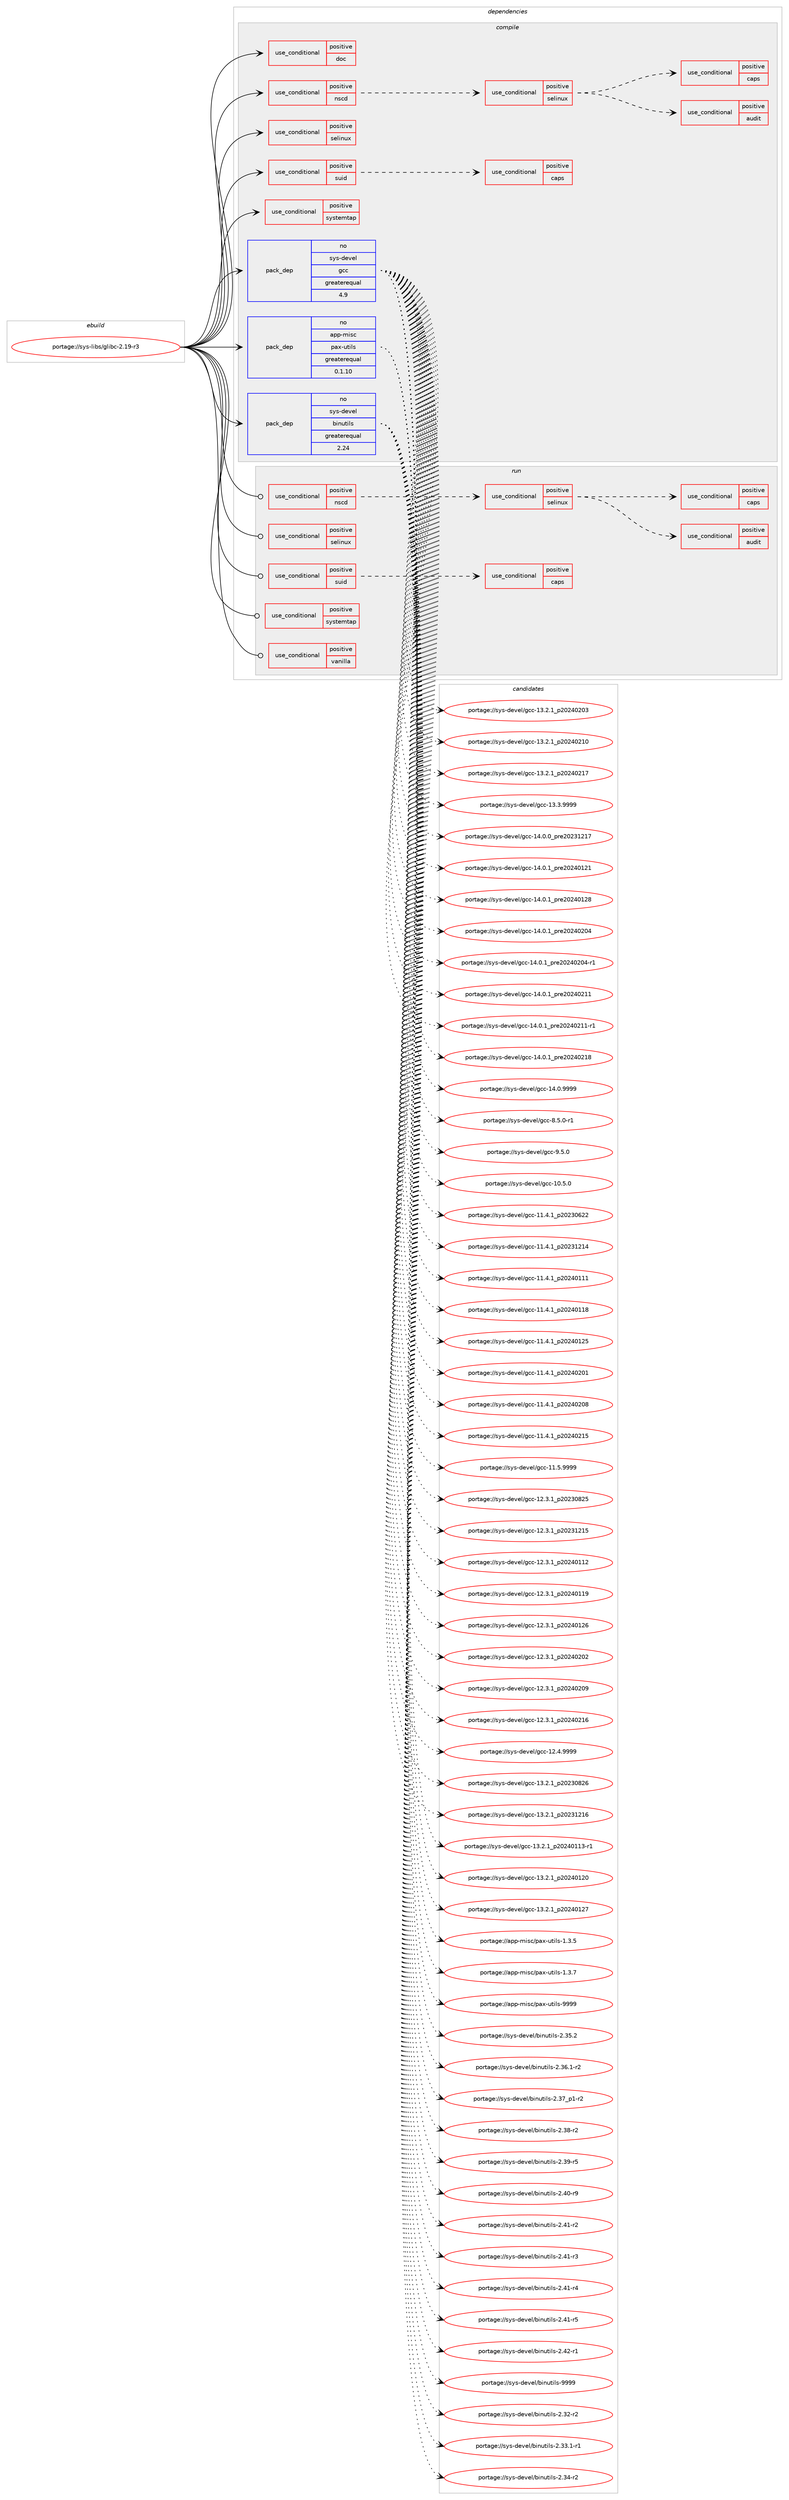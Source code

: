 digraph prolog {

# *************
# Graph options
# *************

newrank=true;
concentrate=true;
compound=true;
graph [rankdir=LR,fontname=Helvetica,fontsize=10,ranksep=1.5];#, ranksep=2.5, nodesep=0.2];
edge  [arrowhead=vee];
node  [fontname=Helvetica,fontsize=10];

# **********
# The ebuild
# **********

subgraph cluster_leftcol {
color=gray;
rank=same;
label=<<i>ebuild</i>>;
id [label="portage://sys-libs/glibc-2.19-r3", color=red, width=4, href="../sys-libs/glibc-2.19-r3.svg"];
}

# ****************
# The dependencies
# ****************

subgraph cluster_midcol {
color=gray;
label=<<i>dependencies</i>>;
subgraph cluster_compile {
fillcolor="#eeeeee";
style=filled;
label=<<i>compile</i>>;
subgraph cond14566 {
dependency21571 [label=<<TABLE BORDER="0" CELLBORDER="1" CELLSPACING="0" CELLPADDING="4"><TR><TD ROWSPAN="3" CELLPADDING="10">use_conditional</TD></TR><TR><TD>positive</TD></TR><TR><TD>doc</TD></TR></TABLE>>, shape=none, color=red];
# *** BEGIN UNKNOWN DEPENDENCY TYPE (TODO) ***
# dependency21571 -> package_dependency(portage://sys-libs/glibc-2.19-r3,install,no,sys-apps,texinfo,none,[,,],[],[])
# *** END UNKNOWN DEPENDENCY TYPE (TODO) ***

}
id:e -> dependency21571:w [weight=20,style="solid",arrowhead="vee"];
subgraph cond14567 {
dependency21572 [label=<<TABLE BORDER="0" CELLBORDER="1" CELLSPACING="0" CELLPADDING="4"><TR><TD ROWSPAN="3" CELLPADDING="10">use_conditional</TD></TR><TR><TD>positive</TD></TR><TR><TD>nscd</TD></TR></TABLE>>, shape=none, color=red];
subgraph cond14568 {
dependency21573 [label=<<TABLE BORDER="0" CELLBORDER="1" CELLSPACING="0" CELLPADDING="4"><TR><TD ROWSPAN="3" CELLPADDING="10">use_conditional</TD></TR><TR><TD>positive</TD></TR><TR><TD>selinux</TD></TR></TABLE>>, shape=none, color=red];
subgraph cond14569 {
dependency21574 [label=<<TABLE BORDER="0" CELLBORDER="1" CELLSPACING="0" CELLPADDING="4"><TR><TD ROWSPAN="3" CELLPADDING="10">use_conditional</TD></TR><TR><TD>positive</TD></TR><TR><TD>audit</TD></TR></TABLE>>, shape=none, color=red];
# *** BEGIN UNKNOWN DEPENDENCY TYPE (TODO) ***
# dependency21574 -> package_dependency(portage://sys-libs/glibc-2.19-r3,install,no,sys-process,audit,none,[,,],[],[])
# *** END UNKNOWN DEPENDENCY TYPE (TODO) ***

}
dependency21573:e -> dependency21574:w [weight=20,style="dashed",arrowhead="vee"];
subgraph cond14570 {
dependency21575 [label=<<TABLE BORDER="0" CELLBORDER="1" CELLSPACING="0" CELLPADDING="4"><TR><TD ROWSPAN="3" CELLPADDING="10">use_conditional</TD></TR><TR><TD>positive</TD></TR><TR><TD>caps</TD></TR></TABLE>>, shape=none, color=red];
# *** BEGIN UNKNOWN DEPENDENCY TYPE (TODO) ***
# dependency21575 -> package_dependency(portage://sys-libs/glibc-2.19-r3,install,no,sys-libs,libcap,none,[,,],[],[])
# *** END UNKNOWN DEPENDENCY TYPE (TODO) ***

}
dependency21573:e -> dependency21575:w [weight=20,style="dashed",arrowhead="vee"];
}
dependency21572:e -> dependency21573:w [weight=20,style="dashed",arrowhead="vee"];
}
id:e -> dependency21572:w [weight=20,style="solid",arrowhead="vee"];
subgraph cond14571 {
dependency21576 [label=<<TABLE BORDER="0" CELLBORDER="1" CELLSPACING="0" CELLPADDING="4"><TR><TD ROWSPAN="3" CELLPADDING="10">use_conditional</TD></TR><TR><TD>positive</TD></TR><TR><TD>selinux</TD></TR></TABLE>>, shape=none, color=red];
# *** BEGIN UNKNOWN DEPENDENCY TYPE (TODO) ***
# dependency21576 -> package_dependency(portage://sys-libs/glibc-2.19-r3,install,no,sys-libs,libselinux,none,[,,],[],[])
# *** END UNKNOWN DEPENDENCY TYPE (TODO) ***

}
id:e -> dependency21576:w [weight=20,style="solid",arrowhead="vee"];
subgraph cond14572 {
dependency21577 [label=<<TABLE BORDER="0" CELLBORDER="1" CELLSPACING="0" CELLPADDING="4"><TR><TD ROWSPAN="3" CELLPADDING="10">use_conditional</TD></TR><TR><TD>positive</TD></TR><TR><TD>suid</TD></TR></TABLE>>, shape=none, color=red];
subgraph cond14573 {
dependency21578 [label=<<TABLE BORDER="0" CELLBORDER="1" CELLSPACING="0" CELLPADDING="4"><TR><TD ROWSPAN="3" CELLPADDING="10">use_conditional</TD></TR><TR><TD>positive</TD></TR><TR><TD>caps</TD></TR></TABLE>>, shape=none, color=red];
# *** BEGIN UNKNOWN DEPENDENCY TYPE (TODO) ***
# dependency21578 -> package_dependency(portage://sys-libs/glibc-2.19-r3,install,no,sys-libs,libcap,none,[,,],[],[])
# *** END UNKNOWN DEPENDENCY TYPE (TODO) ***

}
dependency21577:e -> dependency21578:w [weight=20,style="dashed",arrowhead="vee"];
}
id:e -> dependency21577:w [weight=20,style="solid",arrowhead="vee"];
subgraph cond14574 {
dependency21579 [label=<<TABLE BORDER="0" CELLBORDER="1" CELLSPACING="0" CELLPADDING="4"><TR><TD ROWSPAN="3" CELLPADDING="10">use_conditional</TD></TR><TR><TD>positive</TD></TR><TR><TD>systemtap</TD></TR></TABLE>>, shape=none, color=red];
# *** BEGIN UNKNOWN DEPENDENCY TYPE (TODO) ***
# dependency21579 -> package_dependency(portage://sys-libs/glibc-2.19-r3,install,no,dev-debug,systemtap,none,[,,],[],[])
# *** END UNKNOWN DEPENDENCY TYPE (TODO) ***

}
id:e -> dependency21579:w [weight=20,style="solid",arrowhead="vee"];
subgraph pack6802 {
dependency21580 [label=<<TABLE BORDER="0" CELLBORDER="1" CELLSPACING="0" CELLPADDING="4" WIDTH="220"><TR><TD ROWSPAN="6" CELLPADDING="30">pack_dep</TD></TR><TR><TD WIDTH="110">no</TD></TR><TR><TD>app-misc</TD></TR><TR><TD>pax-utils</TD></TR><TR><TD>greaterequal</TD></TR><TR><TD>0.1.10</TD></TR></TABLE>>, shape=none, color=blue];
}
id:e -> dependency21580:w [weight=20,style="solid",arrowhead="vee"];
subgraph pack6803 {
dependency21581 [label=<<TABLE BORDER="0" CELLBORDER="1" CELLSPACING="0" CELLPADDING="4" WIDTH="220"><TR><TD ROWSPAN="6" CELLPADDING="30">pack_dep</TD></TR><TR><TD WIDTH="110">no</TD></TR><TR><TD>sys-devel</TD></TR><TR><TD>binutils</TD></TR><TR><TD>greaterequal</TD></TR><TR><TD>2.24</TD></TR></TABLE>>, shape=none, color=blue];
}
id:e -> dependency21581:w [weight=20,style="solid",arrowhead="vee"];
subgraph pack6804 {
dependency21582 [label=<<TABLE BORDER="0" CELLBORDER="1" CELLSPACING="0" CELLPADDING="4" WIDTH="220"><TR><TD ROWSPAN="6" CELLPADDING="30">pack_dep</TD></TR><TR><TD WIDTH="110">no</TD></TR><TR><TD>sys-devel</TD></TR><TR><TD>gcc</TD></TR><TR><TD>greaterequal</TD></TR><TR><TD>4.9</TD></TR></TABLE>>, shape=none, color=blue];
}
id:e -> dependency21582:w [weight=20,style="solid",arrowhead="vee"];
# *** BEGIN UNKNOWN DEPENDENCY TYPE (TODO) ***
# id -> package_dependency(portage://sys-libs/glibc-2.19-r3,install,no,sys-devel,gnuconfig,none,[,,],[],[])
# *** END UNKNOWN DEPENDENCY TYPE (TODO) ***

# *** BEGIN UNKNOWN DEPENDENCY TYPE (TODO) ***
# id -> package_dependency(portage://sys-libs/glibc-2.19-r3,install,no,virtual,os-headers,none,[,,],[],[])
# *** END UNKNOWN DEPENDENCY TYPE (TODO) ***

# *** BEGIN UNKNOWN DEPENDENCY TYPE (TODO) ***
# id -> package_dependency(portage://sys-libs/glibc-2.19-r3,install,no,virtual,pkgconfig,none,[,,],[],[])
# *** END UNKNOWN DEPENDENCY TYPE (TODO) ***

}
subgraph cluster_compileandrun {
fillcolor="#eeeeee";
style=filled;
label=<<i>compile and run</i>>;
}
subgraph cluster_run {
fillcolor="#eeeeee";
style=filled;
label=<<i>run</i>>;
subgraph cond14575 {
dependency21583 [label=<<TABLE BORDER="0" CELLBORDER="1" CELLSPACING="0" CELLPADDING="4"><TR><TD ROWSPAN="3" CELLPADDING="10">use_conditional</TD></TR><TR><TD>positive</TD></TR><TR><TD>nscd</TD></TR></TABLE>>, shape=none, color=red];
subgraph cond14576 {
dependency21584 [label=<<TABLE BORDER="0" CELLBORDER="1" CELLSPACING="0" CELLPADDING="4"><TR><TD ROWSPAN="3" CELLPADDING="10">use_conditional</TD></TR><TR><TD>positive</TD></TR><TR><TD>selinux</TD></TR></TABLE>>, shape=none, color=red];
subgraph cond14577 {
dependency21585 [label=<<TABLE BORDER="0" CELLBORDER="1" CELLSPACING="0" CELLPADDING="4"><TR><TD ROWSPAN="3" CELLPADDING="10">use_conditional</TD></TR><TR><TD>positive</TD></TR><TR><TD>audit</TD></TR></TABLE>>, shape=none, color=red];
# *** BEGIN UNKNOWN DEPENDENCY TYPE (TODO) ***
# dependency21585 -> package_dependency(portage://sys-libs/glibc-2.19-r3,run,no,sys-process,audit,none,[,,],[],[])
# *** END UNKNOWN DEPENDENCY TYPE (TODO) ***

}
dependency21584:e -> dependency21585:w [weight=20,style="dashed",arrowhead="vee"];
subgraph cond14578 {
dependency21586 [label=<<TABLE BORDER="0" CELLBORDER="1" CELLSPACING="0" CELLPADDING="4"><TR><TD ROWSPAN="3" CELLPADDING="10">use_conditional</TD></TR><TR><TD>positive</TD></TR><TR><TD>caps</TD></TR></TABLE>>, shape=none, color=red];
# *** BEGIN UNKNOWN DEPENDENCY TYPE (TODO) ***
# dependency21586 -> package_dependency(portage://sys-libs/glibc-2.19-r3,run,no,sys-libs,libcap,none,[,,],[],[])
# *** END UNKNOWN DEPENDENCY TYPE (TODO) ***

}
dependency21584:e -> dependency21586:w [weight=20,style="dashed",arrowhead="vee"];
}
dependency21583:e -> dependency21584:w [weight=20,style="dashed",arrowhead="vee"];
}
id:e -> dependency21583:w [weight=20,style="solid",arrowhead="odot"];
subgraph cond14579 {
dependency21587 [label=<<TABLE BORDER="0" CELLBORDER="1" CELLSPACING="0" CELLPADDING="4"><TR><TD ROWSPAN="3" CELLPADDING="10">use_conditional</TD></TR><TR><TD>positive</TD></TR><TR><TD>selinux</TD></TR></TABLE>>, shape=none, color=red];
# *** BEGIN UNKNOWN DEPENDENCY TYPE (TODO) ***
# dependency21587 -> package_dependency(portage://sys-libs/glibc-2.19-r3,run,no,sys-libs,libselinux,none,[,,],[],[])
# *** END UNKNOWN DEPENDENCY TYPE (TODO) ***

}
id:e -> dependency21587:w [weight=20,style="solid",arrowhead="odot"];
subgraph cond14580 {
dependency21588 [label=<<TABLE BORDER="0" CELLBORDER="1" CELLSPACING="0" CELLPADDING="4"><TR><TD ROWSPAN="3" CELLPADDING="10">use_conditional</TD></TR><TR><TD>positive</TD></TR><TR><TD>suid</TD></TR></TABLE>>, shape=none, color=red];
subgraph cond14581 {
dependency21589 [label=<<TABLE BORDER="0" CELLBORDER="1" CELLSPACING="0" CELLPADDING="4"><TR><TD ROWSPAN="3" CELLPADDING="10">use_conditional</TD></TR><TR><TD>positive</TD></TR><TR><TD>caps</TD></TR></TABLE>>, shape=none, color=red];
# *** BEGIN UNKNOWN DEPENDENCY TYPE (TODO) ***
# dependency21589 -> package_dependency(portage://sys-libs/glibc-2.19-r3,run,no,sys-libs,libcap,none,[,,],[],[])
# *** END UNKNOWN DEPENDENCY TYPE (TODO) ***

}
dependency21588:e -> dependency21589:w [weight=20,style="dashed",arrowhead="vee"];
}
id:e -> dependency21588:w [weight=20,style="solid",arrowhead="odot"];
subgraph cond14582 {
dependency21590 [label=<<TABLE BORDER="0" CELLBORDER="1" CELLSPACING="0" CELLPADDING="4"><TR><TD ROWSPAN="3" CELLPADDING="10">use_conditional</TD></TR><TR><TD>positive</TD></TR><TR><TD>systemtap</TD></TR></TABLE>>, shape=none, color=red];
# *** BEGIN UNKNOWN DEPENDENCY TYPE (TODO) ***
# dependency21590 -> package_dependency(portage://sys-libs/glibc-2.19-r3,run,no,dev-debug,systemtap,none,[,,],[],[])
# *** END UNKNOWN DEPENDENCY TYPE (TODO) ***

}
id:e -> dependency21590:w [weight=20,style="solid",arrowhead="odot"];
subgraph cond14583 {
dependency21591 [label=<<TABLE BORDER="0" CELLBORDER="1" CELLSPACING="0" CELLPADDING="4"><TR><TD ROWSPAN="3" CELLPADDING="10">use_conditional</TD></TR><TR><TD>positive</TD></TR><TR><TD>vanilla</TD></TR></TABLE>>, shape=none, color=red];
# *** BEGIN UNKNOWN DEPENDENCY TYPE (TODO) ***
# dependency21591 -> package_dependency(portage://sys-libs/glibc-2.19-r3,run,weak,sys-libs,timezone-data,none,[,,],[],[])
# *** END UNKNOWN DEPENDENCY TYPE (TODO) ***

}
id:e -> dependency21591:w [weight=20,style="solid",arrowhead="odot"];
# *** BEGIN UNKNOWN DEPENDENCY TYPE (TODO) ***
# id -> package_dependency(portage://sys-libs/glibc-2.19-r3,run,no,sys-apps,gentoo-functions,none,[,,],[],[])
# *** END UNKNOWN DEPENDENCY TYPE (TODO) ***

}
}

# **************
# The candidates
# **************

subgraph cluster_choices {
rank=same;
color=gray;
label=<<i>candidates</i>>;

subgraph choice6802 {
color=black;
nodesep=1;
choice971121124510910511599471129712045117116105108115454946514653 [label="portage://app-misc/pax-utils-1.3.5", color=red, width=4,href="../app-misc/pax-utils-1.3.5.svg"];
choice971121124510910511599471129712045117116105108115454946514655 [label="portage://app-misc/pax-utils-1.3.7", color=red, width=4,href="../app-misc/pax-utils-1.3.7.svg"];
choice9711211245109105115994711297120451171161051081154557575757 [label="portage://app-misc/pax-utils-9999", color=red, width=4,href="../app-misc/pax-utils-9999.svg"];
dependency21580:e -> choice971121124510910511599471129712045117116105108115454946514653:w [style=dotted,weight="100"];
dependency21580:e -> choice971121124510910511599471129712045117116105108115454946514655:w [style=dotted,weight="100"];
dependency21580:e -> choice9711211245109105115994711297120451171161051081154557575757:w [style=dotted,weight="100"];
}
subgraph choice6803 {
color=black;
nodesep=1;
choice11512111545100101118101108479810511011711610510811545504651504511450 [label="portage://sys-devel/binutils-2.32-r2", color=red, width=4,href="../sys-devel/binutils-2.32-r2.svg"];
choice115121115451001011181011084798105110117116105108115455046515146494511449 [label="portage://sys-devel/binutils-2.33.1-r1", color=red, width=4,href="../sys-devel/binutils-2.33.1-r1.svg"];
choice11512111545100101118101108479810511011711610510811545504651524511450 [label="portage://sys-devel/binutils-2.34-r2", color=red, width=4,href="../sys-devel/binutils-2.34-r2.svg"];
choice11512111545100101118101108479810511011711610510811545504651534650 [label="portage://sys-devel/binutils-2.35.2", color=red, width=4,href="../sys-devel/binutils-2.35.2.svg"];
choice115121115451001011181011084798105110117116105108115455046515446494511450 [label="portage://sys-devel/binutils-2.36.1-r2", color=red, width=4,href="../sys-devel/binutils-2.36.1-r2.svg"];
choice115121115451001011181011084798105110117116105108115455046515595112494511450 [label="portage://sys-devel/binutils-2.37_p1-r2", color=red, width=4,href="../sys-devel/binutils-2.37_p1-r2.svg"];
choice11512111545100101118101108479810511011711610510811545504651564511450 [label="portage://sys-devel/binutils-2.38-r2", color=red, width=4,href="../sys-devel/binutils-2.38-r2.svg"];
choice11512111545100101118101108479810511011711610510811545504651574511453 [label="portage://sys-devel/binutils-2.39-r5", color=red, width=4,href="../sys-devel/binutils-2.39-r5.svg"];
choice11512111545100101118101108479810511011711610510811545504652484511457 [label="portage://sys-devel/binutils-2.40-r9", color=red, width=4,href="../sys-devel/binutils-2.40-r9.svg"];
choice11512111545100101118101108479810511011711610510811545504652494511450 [label="portage://sys-devel/binutils-2.41-r2", color=red, width=4,href="../sys-devel/binutils-2.41-r2.svg"];
choice11512111545100101118101108479810511011711610510811545504652494511451 [label="portage://sys-devel/binutils-2.41-r3", color=red, width=4,href="../sys-devel/binutils-2.41-r3.svg"];
choice11512111545100101118101108479810511011711610510811545504652494511452 [label="portage://sys-devel/binutils-2.41-r4", color=red, width=4,href="../sys-devel/binutils-2.41-r4.svg"];
choice11512111545100101118101108479810511011711610510811545504652494511453 [label="portage://sys-devel/binutils-2.41-r5", color=red, width=4,href="../sys-devel/binutils-2.41-r5.svg"];
choice11512111545100101118101108479810511011711610510811545504652504511449 [label="portage://sys-devel/binutils-2.42-r1", color=red, width=4,href="../sys-devel/binutils-2.42-r1.svg"];
choice1151211154510010111810110847981051101171161051081154557575757 [label="portage://sys-devel/binutils-9999", color=red, width=4,href="../sys-devel/binutils-9999.svg"];
dependency21581:e -> choice11512111545100101118101108479810511011711610510811545504651504511450:w [style=dotted,weight="100"];
dependency21581:e -> choice115121115451001011181011084798105110117116105108115455046515146494511449:w [style=dotted,weight="100"];
dependency21581:e -> choice11512111545100101118101108479810511011711610510811545504651524511450:w [style=dotted,weight="100"];
dependency21581:e -> choice11512111545100101118101108479810511011711610510811545504651534650:w [style=dotted,weight="100"];
dependency21581:e -> choice115121115451001011181011084798105110117116105108115455046515446494511450:w [style=dotted,weight="100"];
dependency21581:e -> choice115121115451001011181011084798105110117116105108115455046515595112494511450:w [style=dotted,weight="100"];
dependency21581:e -> choice11512111545100101118101108479810511011711610510811545504651564511450:w [style=dotted,weight="100"];
dependency21581:e -> choice11512111545100101118101108479810511011711610510811545504651574511453:w [style=dotted,weight="100"];
dependency21581:e -> choice11512111545100101118101108479810511011711610510811545504652484511457:w [style=dotted,weight="100"];
dependency21581:e -> choice11512111545100101118101108479810511011711610510811545504652494511450:w [style=dotted,weight="100"];
dependency21581:e -> choice11512111545100101118101108479810511011711610510811545504652494511451:w [style=dotted,weight="100"];
dependency21581:e -> choice11512111545100101118101108479810511011711610510811545504652494511452:w [style=dotted,weight="100"];
dependency21581:e -> choice11512111545100101118101108479810511011711610510811545504652494511453:w [style=dotted,weight="100"];
dependency21581:e -> choice11512111545100101118101108479810511011711610510811545504652504511449:w [style=dotted,weight="100"];
dependency21581:e -> choice1151211154510010111810110847981051101171161051081154557575757:w [style=dotted,weight="100"];
}
subgraph choice6804 {
color=black;
nodesep=1;
choice1151211154510010111810110847103999945494846534648 [label="portage://sys-devel/gcc-10.5.0", color=red, width=4,href="../sys-devel/gcc-10.5.0.svg"];
choice1151211154510010111810110847103999945494946524649951125048505148545050 [label="portage://sys-devel/gcc-11.4.1_p20230622", color=red, width=4,href="../sys-devel/gcc-11.4.1_p20230622.svg"];
choice1151211154510010111810110847103999945494946524649951125048505149504952 [label="portage://sys-devel/gcc-11.4.1_p20231214", color=red, width=4,href="../sys-devel/gcc-11.4.1_p20231214.svg"];
choice1151211154510010111810110847103999945494946524649951125048505248494949 [label="portage://sys-devel/gcc-11.4.1_p20240111", color=red, width=4,href="../sys-devel/gcc-11.4.1_p20240111.svg"];
choice1151211154510010111810110847103999945494946524649951125048505248494956 [label="portage://sys-devel/gcc-11.4.1_p20240118", color=red, width=4,href="../sys-devel/gcc-11.4.1_p20240118.svg"];
choice1151211154510010111810110847103999945494946524649951125048505248495053 [label="portage://sys-devel/gcc-11.4.1_p20240125", color=red, width=4,href="../sys-devel/gcc-11.4.1_p20240125.svg"];
choice1151211154510010111810110847103999945494946524649951125048505248504849 [label="portage://sys-devel/gcc-11.4.1_p20240201", color=red, width=4,href="../sys-devel/gcc-11.4.1_p20240201.svg"];
choice1151211154510010111810110847103999945494946524649951125048505248504856 [label="portage://sys-devel/gcc-11.4.1_p20240208", color=red, width=4,href="../sys-devel/gcc-11.4.1_p20240208.svg"];
choice1151211154510010111810110847103999945494946524649951125048505248504953 [label="portage://sys-devel/gcc-11.4.1_p20240215", color=red, width=4,href="../sys-devel/gcc-11.4.1_p20240215.svg"];
choice1151211154510010111810110847103999945494946534657575757 [label="portage://sys-devel/gcc-11.5.9999", color=red, width=4,href="../sys-devel/gcc-11.5.9999.svg"];
choice1151211154510010111810110847103999945495046514649951125048505148565053 [label="portage://sys-devel/gcc-12.3.1_p20230825", color=red, width=4,href="../sys-devel/gcc-12.3.1_p20230825.svg"];
choice1151211154510010111810110847103999945495046514649951125048505149504953 [label="portage://sys-devel/gcc-12.3.1_p20231215", color=red, width=4,href="../sys-devel/gcc-12.3.1_p20231215.svg"];
choice1151211154510010111810110847103999945495046514649951125048505248494950 [label="portage://sys-devel/gcc-12.3.1_p20240112", color=red, width=4,href="../sys-devel/gcc-12.3.1_p20240112.svg"];
choice1151211154510010111810110847103999945495046514649951125048505248494957 [label="portage://sys-devel/gcc-12.3.1_p20240119", color=red, width=4,href="../sys-devel/gcc-12.3.1_p20240119.svg"];
choice1151211154510010111810110847103999945495046514649951125048505248495054 [label="portage://sys-devel/gcc-12.3.1_p20240126", color=red, width=4,href="../sys-devel/gcc-12.3.1_p20240126.svg"];
choice1151211154510010111810110847103999945495046514649951125048505248504850 [label="portage://sys-devel/gcc-12.3.1_p20240202", color=red, width=4,href="../sys-devel/gcc-12.3.1_p20240202.svg"];
choice1151211154510010111810110847103999945495046514649951125048505248504857 [label="portage://sys-devel/gcc-12.3.1_p20240209", color=red, width=4,href="../sys-devel/gcc-12.3.1_p20240209.svg"];
choice1151211154510010111810110847103999945495046514649951125048505248504954 [label="portage://sys-devel/gcc-12.3.1_p20240216", color=red, width=4,href="../sys-devel/gcc-12.3.1_p20240216.svg"];
choice1151211154510010111810110847103999945495046524657575757 [label="portage://sys-devel/gcc-12.4.9999", color=red, width=4,href="../sys-devel/gcc-12.4.9999.svg"];
choice1151211154510010111810110847103999945495146504649951125048505148565054 [label="portage://sys-devel/gcc-13.2.1_p20230826", color=red, width=4,href="../sys-devel/gcc-13.2.1_p20230826.svg"];
choice1151211154510010111810110847103999945495146504649951125048505149504954 [label="portage://sys-devel/gcc-13.2.1_p20231216", color=red, width=4,href="../sys-devel/gcc-13.2.1_p20231216.svg"];
choice11512111545100101118101108471039999454951465046499511250485052484949514511449 [label="portage://sys-devel/gcc-13.2.1_p20240113-r1", color=red, width=4,href="../sys-devel/gcc-13.2.1_p20240113-r1.svg"];
choice1151211154510010111810110847103999945495146504649951125048505248495048 [label="portage://sys-devel/gcc-13.2.1_p20240120", color=red, width=4,href="../sys-devel/gcc-13.2.1_p20240120.svg"];
choice1151211154510010111810110847103999945495146504649951125048505248495055 [label="portage://sys-devel/gcc-13.2.1_p20240127", color=red, width=4,href="../sys-devel/gcc-13.2.1_p20240127.svg"];
choice1151211154510010111810110847103999945495146504649951125048505248504851 [label="portage://sys-devel/gcc-13.2.1_p20240203", color=red, width=4,href="../sys-devel/gcc-13.2.1_p20240203.svg"];
choice1151211154510010111810110847103999945495146504649951125048505248504948 [label="portage://sys-devel/gcc-13.2.1_p20240210", color=red, width=4,href="../sys-devel/gcc-13.2.1_p20240210.svg"];
choice1151211154510010111810110847103999945495146504649951125048505248504955 [label="portage://sys-devel/gcc-13.2.1_p20240217", color=red, width=4,href="../sys-devel/gcc-13.2.1_p20240217.svg"];
choice1151211154510010111810110847103999945495146514657575757 [label="portage://sys-devel/gcc-13.3.9999", color=red, width=4,href="../sys-devel/gcc-13.3.9999.svg"];
choice1151211154510010111810110847103999945495246484648951121141015048505149504955 [label="portage://sys-devel/gcc-14.0.0_pre20231217", color=red, width=4,href="../sys-devel/gcc-14.0.0_pre20231217.svg"];
choice1151211154510010111810110847103999945495246484649951121141015048505248495049 [label="portage://sys-devel/gcc-14.0.1_pre20240121", color=red, width=4,href="../sys-devel/gcc-14.0.1_pre20240121.svg"];
choice1151211154510010111810110847103999945495246484649951121141015048505248495056 [label="portage://sys-devel/gcc-14.0.1_pre20240128", color=red, width=4,href="../sys-devel/gcc-14.0.1_pre20240128.svg"];
choice1151211154510010111810110847103999945495246484649951121141015048505248504852 [label="portage://sys-devel/gcc-14.0.1_pre20240204", color=red, width=4,href="../sys-devel/gcc-14.0.1_pre20240204.svg"];
choice11512111545100101118101108471039999454952464846499511211410150485052485048524511449 [label="portage://sys-devel/gcc-14.0.1_pre20240204-r1", color=red, width=4,href="../sys-devel/gcc-14.0.1_pre20240204-r1.svg"];
choice1151211154510010111810110847103999945495246484649951121141015048505248504949 [label="portage://sys-devel/gcc-14.0.1_pre20240211", color=red, width=4,href="../sys-devel/gcc-14.0.1_pre20240211.svg"];
choice11512111545100101118101108471039999454952464846499511211410150485052485049494511449 [label="portage://sys-devel/gcc-14.0.1_pre20240211-r1", color=red, width=4,href="../sys-devel/gcc-14.0.1_pre20240211-r1.svg"];
choice1151211154510010111810110847103999945495246484649951121141015048505248504956 [label="portage://sys-devel/gcc-14.0.1_pre20240218", color=red, width=4,href="../sys-devel/gcc-14.0.1_pre20240218.svg"];
choice1151211154510010111810110847103999945495246484657575757 [label="portage://sys-devel/gcc-14.0.9999", color=red, width=4,href="../sys-devel/gcc-14.0.9999.svg"];
choice115121115451001011181011084710399994556465346484511449 [label="portage://sys-devel/gcc-8.5.0-r1", color=red, width=4,href="../sys-devel/gcc-8.5.0-r1.svg"];
choice11512111545100101118101108471039999455746534648 [label="portage://sys-devel/gcc-9.5.0", color=red, width=4,href="../sys-devel/gcc-9.5.0.svg"];
dependency21582:e -> choice1151211154510010111810110847103999945494846534648:w [style=dotted,weight="100"];
dependency21582:e -> choice1151211154510010111810110847103999945494946524649951125048505148545050:w [style=dotted,weight="100"];
dependency21582:e -> choice1151211154510010111810110847103999945494946524649951125048505149504952:w [style=dotted,weight="100"];
dependency21582:e -> choice1151211154510010111810110847103999945494946524649951125048505248494949:w [style=dotted,weight="100"];
dependency21582:e -> choice1151211154510010111810110847103999945494946524649951125048505248494956:w [style=dotted,weight="100"];
dependency21582:e -> choice1151211154510010111810110847103999945494946524649951125048505248495053:w [style=dotted,weight="100"];
dependency21582:e -> choice1151211154510010111810110847103999945494946524649951125048505248504849:w [style=dotted,weight="100"];
dependency21582:e -> choice1151211154510010111810110847103999945494946524649951125048505248504856:w [style=dotted,weight="100"];
dependency21582:e -> choice1151211154510010111810110847103999945494946524649951125048505248504953:w [style=dotted,weight="100"];
dependency21582:e -> choice1151211154510010111810110847103999945494946534657575757:w [style=dotted,weight="100"];
dependency21582:e -> choice1151211154510010111810110847103999945495046514649951125048505148565053:w [style=dotted,weight="100"];
dependency21582:e -> choice1151211154510010111810110847103999945495046514649951125048505149504953:w [style=dotted,weight="100"];
dependency21582:e -> choice1151211154510010111810110847103999945495046514649951125048505248494950:w [style=dotted,weight="100"];
dependency21582:e -> choice1151211154510010111810110847103999945495046514649951125048505248494957:w [style=dotted,weight="100"];
dependency21582:e -> choice1151211154510010111810110847103999945495046514649951125048505248495054:w [style=dotted,weight="100"];
dependency21582:e -> choice1151211154510010111810110847103999945495046514649951125048505248504850:w [style=dotted,weight="100"];
dependency21582:e -> choice1151211154510010111810110847103999945495046514649951125048505248504857:w [style=dotted,weight="100"];
dependency21582:e -> choice1151211154510010111810110847103999945495046514649951125048505248504954:w [style=dotted,weight="100"];
dependency21582:e -> choice1151211154510010111810110847103999945495046524657575757:w [style=dotted,weight="100"];
dependency21582:e -> choice1151211154510010111810110847103999945495146504649951125048505148565054:w [style=dotted,weight="100"];
dependency21582:e -> choice1151211154510010111810110847103999945495146504649951125048505149504954:w [style=dotted,weight="100"];
dependency21582:e -> choice11512111545100101118101108471039999454951465046499511250485052484949514511449:w [style=dotted,weight="100"];
dependency21582:e -> choice1151211154510010111810110847103999945495146504649951125048505248495048:w [style=dotted,weight="100"];
dependency21582:e -> choice1151211154510010111810110847103999945495146504649951125048505248495055:w [style=dotted,weight="100"];
dependency21582:e -> choice1151211154510010111810110847103999945495146504649951125048505248504851:w [style=dotted,weight="100"];
dependency21582:e -> choice1151211154510010111810110847103999945495146504649951125048505248504948:w [style=dotted,weight="100"];
dependency21582:e -> choice1151211154510010111810110847103999945495146504649951125048505248504955:w [style=dotted,weight="100"];
dependency21582:e -> choice1151211154510010111810110847103999945495146514657575757:w [style=dotted,weight="100"];
dependency21582:e -> choice1151211154510010111810110847103999945495246484648951121141015048505149504955:w [style=dotted,weight="100"];
dependency21582:e -> choice1151211154510010111810110847103999945495246484649951121141015048505248495049:w [style=dotted,weight="100"];
dependency21582:e -> choice1151211154510010111810110847103999945495246484649951121141015048505248495056:w [style=dotted,weight="100"];
dependency21582:e -> choice1151211154510010111810110847103999945495246484649951121141015048505248504852:w [style=dotted,weight="100"];
dependency21582:e -> choice11512111545100101118101108471039999454952464846499511211410150485052485048524511449:w [style=dotted,weight="100"];
dependency21582:e -> choice1151211154510010111810110847103999945495246484649951121141015048505248504949:w [style=dotted,weight="100"];
dependency21582:e -> choice11512111545100101118101108471039999454952464846499511211410150485052485049494511449:w [style=dotted,weight="100"];
dependency21582:e -> choice1151211154510010111810110847103999945495246484649951121141015048505248504956:w [style=dotted,weight="100"];
dependency21582:e -> choice1151211154510010111810110847103999945495246484657575757:w [style=dotted,weight="100"];
dependency21582:e -> choice115121115451001011181011084710399994556465346484511449:w [style=dotted,weight="100"];
dependency21582:e -> choice11512111545100101118101108471039999455746534648:w [style=dotted,weight="100"];
}
}

}
